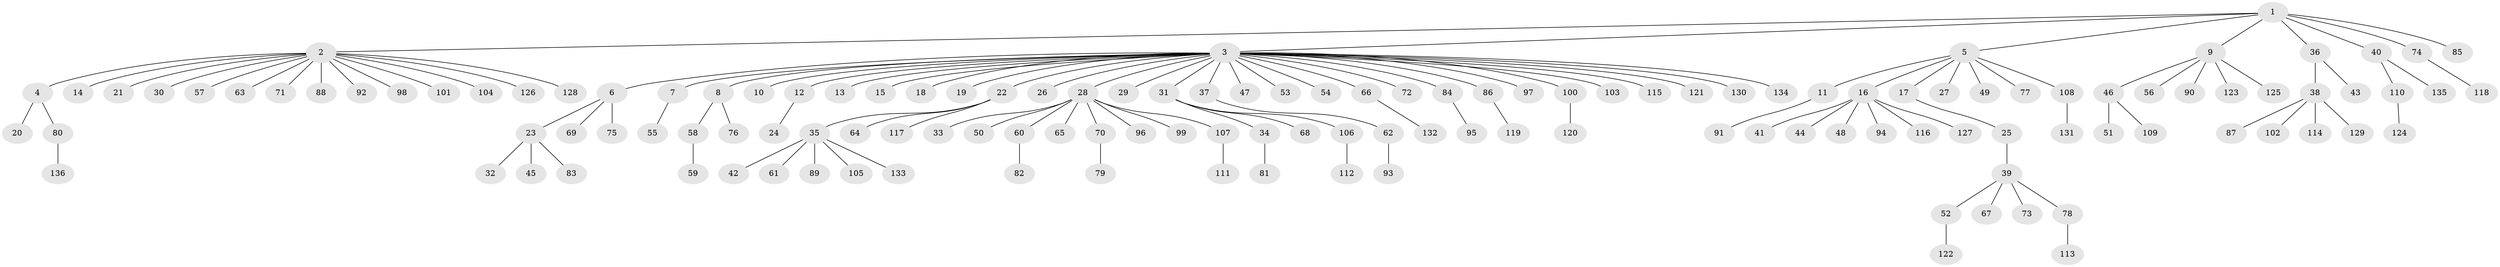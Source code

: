 // coarse degree distribution, {7: 0.009523809523809525, 14: 0.009523809523809525, 30: 0.009523809523809525, 3: 0.05714285714285714, 8: 0.01904761904761905, 1: 0.7523809523809524, 2: 0.09523809523809523, 5: 0.01904761904761905, 6: 0.009523809523809525, 4: 0.01904761904761905}
// Generated by graph-tools (version 1.1) at 2025/41/03/06/25 10:41:48]
// undirected, 136 vertices, 135 edges
graph export_dot {
graph [start="1"]
  node [color=gray90,style=filled];
  1;
  2;
  3;
  4;
  5;
  6;
  7;
  8;
  9;
  10;
  11;
  12;
  13;
  14;
  15;
  16;
  17;
  18;
  19;
  20;
  21;
  22;
  23;
  24;
  25;
  26;
  27;
  28;
  29;
  30;
  31;
  32;
  33;
  34;
  35;
  36;
  37;
  38;
  39;
  40;
  41;
  42;
  43;
  44;
  45;
  46;
  47;
  48;
  49;
  50;
  51;
  52;
  53;
  54;
  55;
  56;
  57;
  58;
  59;
  60;
  61;
  62;
  63;
  64;
  65;
  66;
  67;
  68;
  69;
  70;
  71;
  72;
  73;
  74;
  75;
  76;
  77;
  78;
  79;
  80;
  81;
  82;
  83;
  84;
  85;
  86;
  87;
  88;
  89;
  90;
  91;
  92;
  93;
  94;
  95;
  96;
  97;
  98;
  99;
  100;
  101;
  102;
  103;
  104;
  105;
  106;
  107;
  108;
  109;
  110;
  111;
  112;
  113;
  114;
  115;
  116;
  117;
  118;
  119;
  120;
  121;
  122;
  123;
  124;
  125;
  126;
  127;
  128;
  129;
  130;
  131;
  132;
  133;
  134;
  135;
  136;
  1 -- 2;
  1 -- 3;
  1 -- 5;
  1 -- 9;
  1 -- 36;
  1 -- 40;
  1 -- 74;
  1 -- 85;
  2 -- 4;
  2 -- 14;
  2 -- 21;
  2 -- 30;
  2 -- 57;
  2 -- 63;
  2 -- 71;
  2 -- 88;
  2 -- 92;
  2 -- 98;
  2 -- 101;
  2 -- 104;
  2 -- 126;
  2 -- 128;
  3 -- 6;
  3 -- 7;
  3 -- 8;
  3 -- 10;
  3 -- 12;
  3 -- 13;
  3 -- 15;
  3 -- 18;
  3 -- 19;
  3 -- 22;
  3 -- 26;
  3 -- 28;
  3 -- 29;
  3 -- 31;
  3 -- 37;
  3 -- 47;
  3 -- 53;
  3 -- 54;
  3 -- 66;
  3 -- 72;
  3 -- 84;
  3 -- 86;
  3 -- 97;
  3 -- 100;
  3 -- 103;
  3 -- 115;
  3 -- 121;
  3 -- 130;
  3 -- 134;
  4 -- 20;
  4 -- 80;
  5 -- 11;
  5 -- 16;
  5 -- 17;
  5 -- 27;
  5 -- 49;
  5 -- 77;
  5 -- 108;
  6 -- 23;
  6 -- 69;
  6 -- 75;
  7 -- 55;
  8 -- 58;
  8 -- 76;
  9 -- 46;
  9 -- 56;
  9 -- 90;
  9 -- 123;
  9 -- 125;
  11 -- 91;
  12 -- 24;
  16 -- 41;
  16 -- 44;
  16 -- 48;
  16 -- 94;
  16 -- 116;
  16 -- 127;
  17 -- 25;
  22 -- 35;
  22 -- 64;
  22 -- 117;
  23 -- 32;
  23 -- 45;
  23 -- 83;
  25 -- 39;
  28 -- 33;
  28 -- 50;
  28 -- 60;
  28 -- 65;
  28 -- 70;
  28 -- 96;
  28 -- 99;
  28 -- 107;
  31 -- 34;
  31 -- 68;
  31 -- 106;
  34 -- 81;
  35 -- 42;
  35 -- 61;
  35 -- 89;
  35 -- 105;
  35 -- 133;
  36 -- 38;
  36 -- 43;
  37 -- 62;
  38 -- 87;
  38 -- 102;
  38 -- 114;
  38 -- 129;
  39 -- 52;
  39 -- 67;
  39 -- 73;
  39 -- 78;
  40 -- 110;
  40 -- 135;
  46 -- 51;
  46 -- 109;
  52 -- 122;
  58 -- 59;
  60 -- 82;
  62 -- 93;
  66 -- 132;
  70 -- 79;
  74 -- 118;
  78 -- 113;
  80 -- 136;
  84 -- 95;
  86 -- 119;
  100 -- 120;
  106 -- 112;
  107 -- 111;
  108 -- 131;
  110 -- 124;
}
